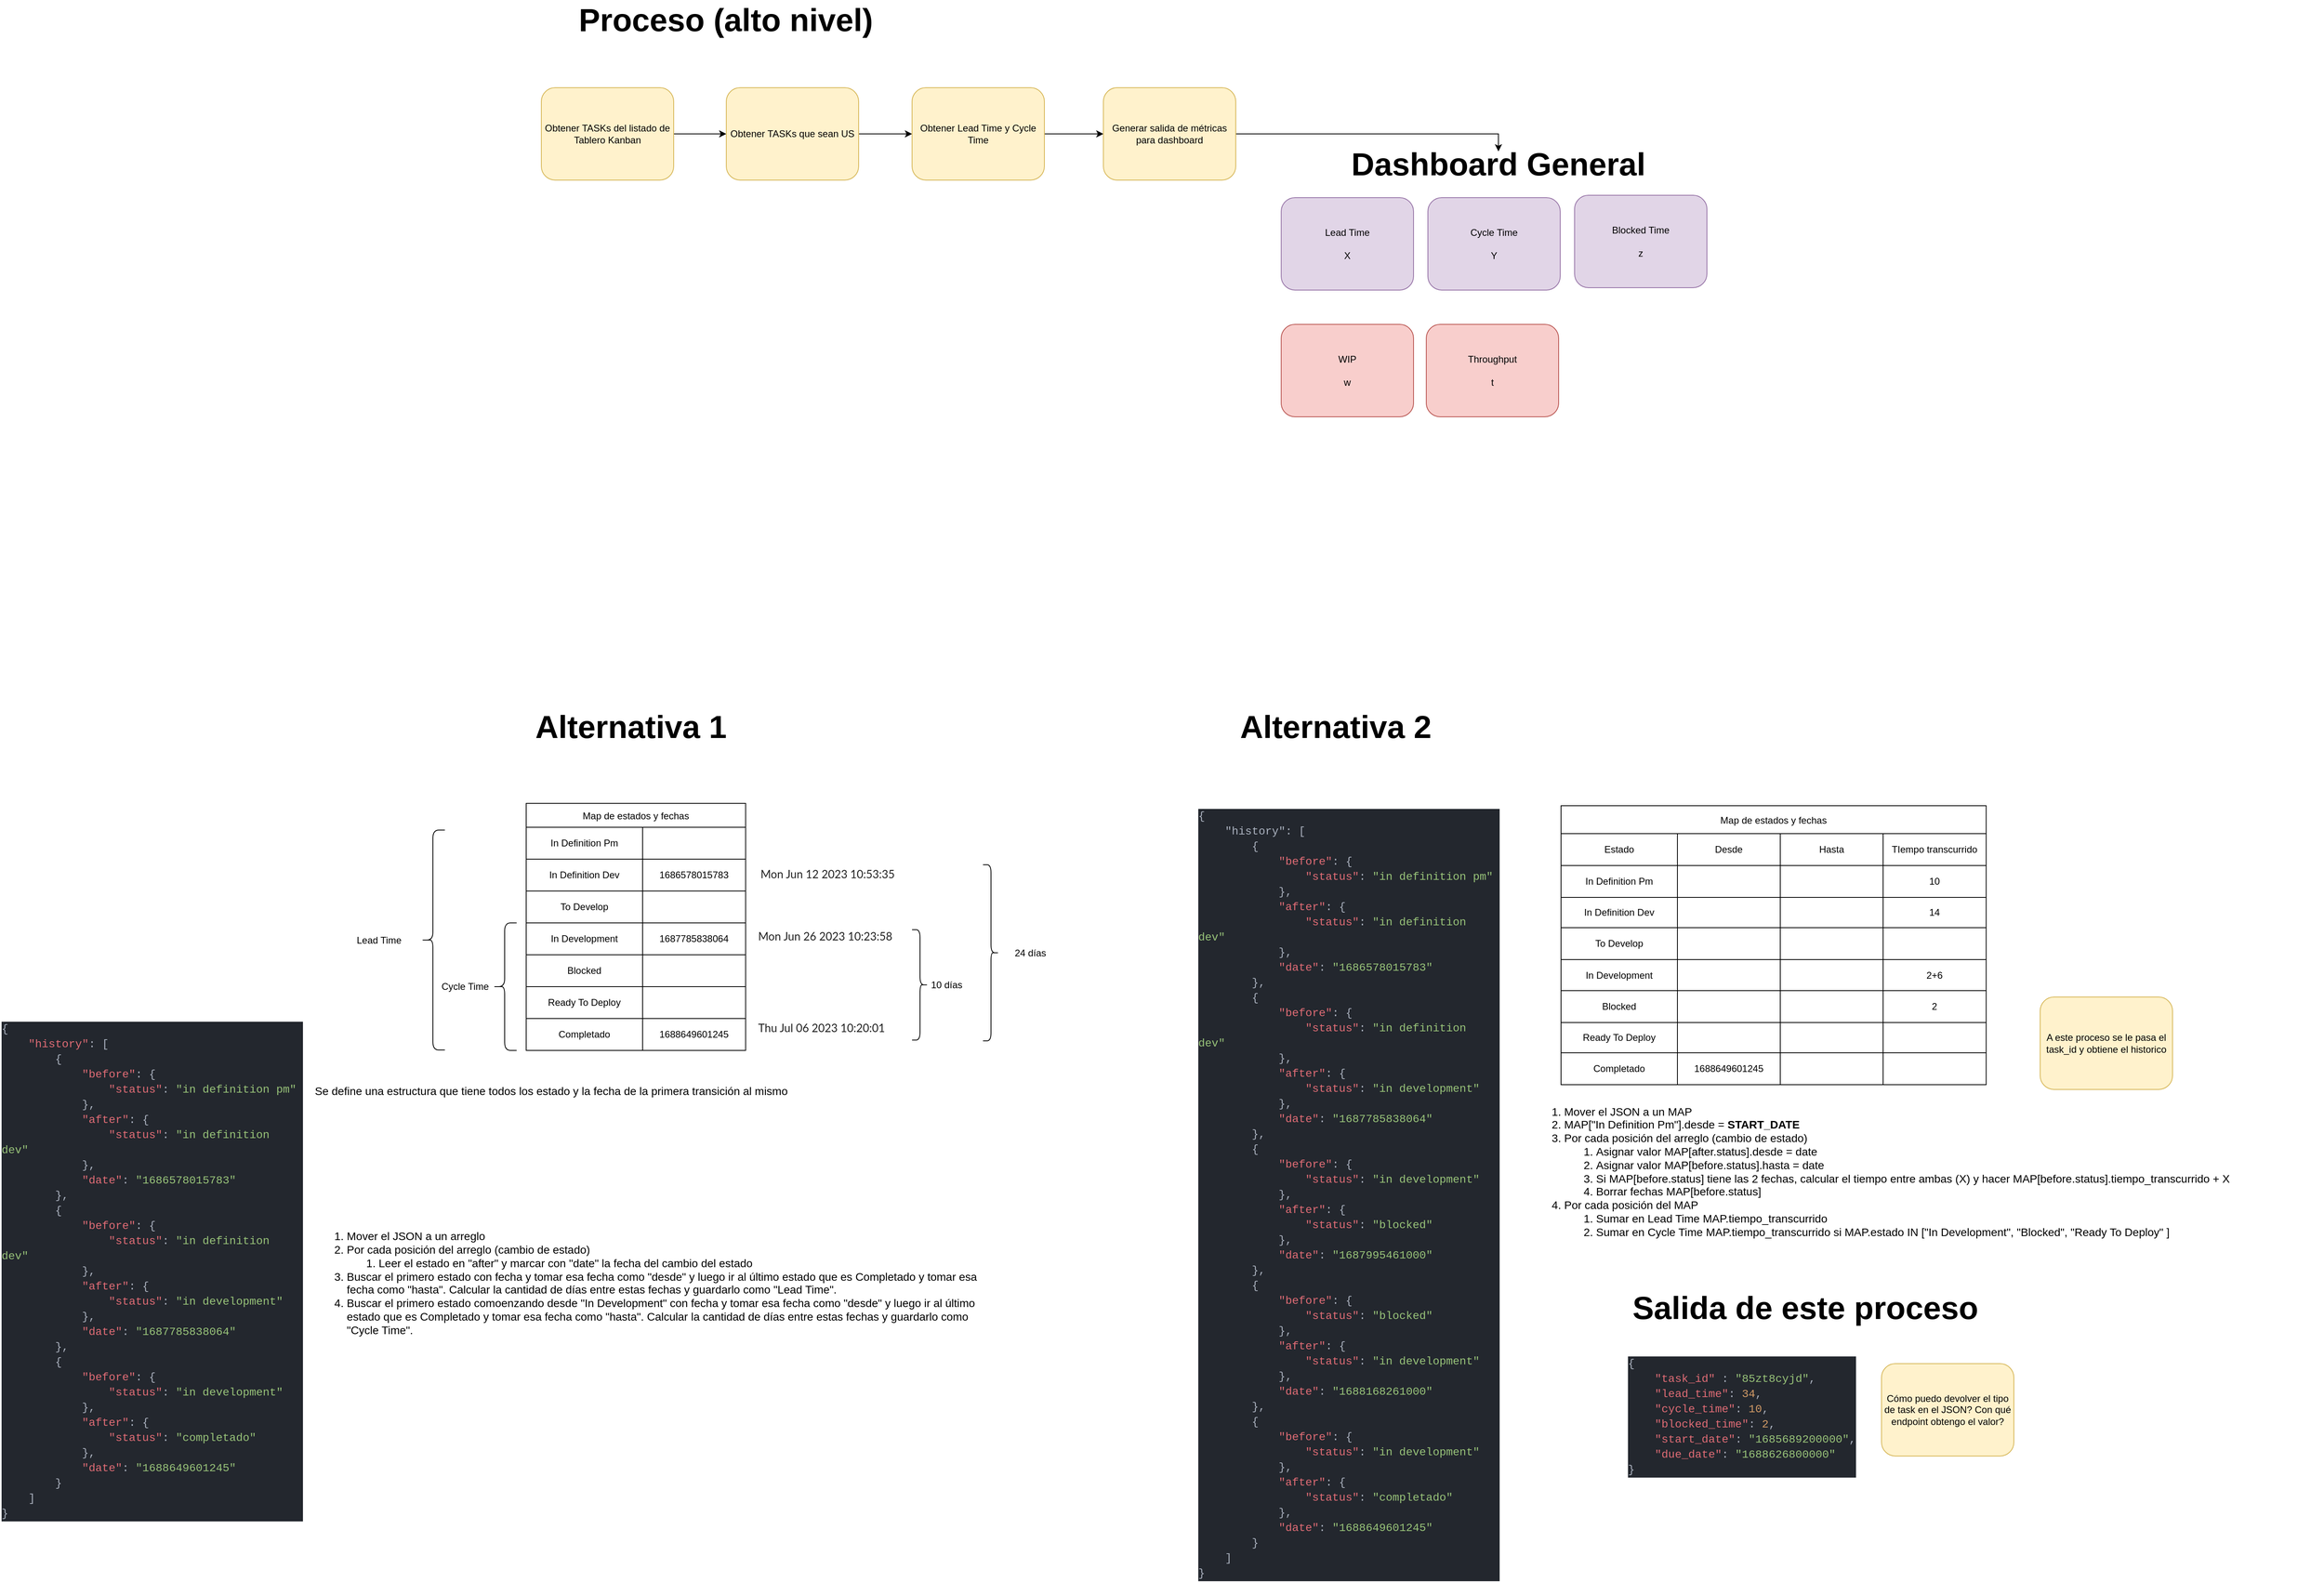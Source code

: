<mxfile version="21.6.1" type="device">
  <diagram name="Página-1" id="onNIY8X_Dask6I9gxg8m">
    <mxGraphModel dx="10296" dy="4944" grid="0" gridSize="10" guides="1" tooltips="1" connect="1" arrows="1" fold="1" page="0" pageScale="1" pageWidth="827" pageHeight="1169" math="0" shadow="0">
      <root>
        <mxCell id="0" />
        <mxCell id="1" parent="0" />
        <mxCell id="afQdykbukmqXySq5Ebmy-1" value="&lt;div style=&quot;color: rgb(171, 178, 191); background-color: rgb(35, 39, 46); font-family: Consolas, &amp;quot;Courier New&amp;quot;, monospace; font-weight: normal; font-size: 14px; line-height: 19px;&quot;&gt;&lt;div&gt;&lt;span style=&quot;color: #abb2bf;&quot;&gt;{&lt;/span&gt;&lt;/div&gt;&lt;div&gt;&lt;span style=&quot;color: #abb2bf;&quot;&gt;&amp;nbsp; &amp;nbsp; &lt;/span&gt;&lt;span style=&quot;color: #e06c75;&quot;&gt;&quot;history&quot;&lt;/span&gt;&lt;span style=&quot;color: #abb2bf;&quot;&gt;: [&lt;/span&gt;&lt;/div&gt;&lt;div&gt;&lt;span style=&quot;color: #abb2bf;&quot;&gt;&amp;nbsp; &amp;nbsp; &amp;nbsp; &amp;nbsp; {&lt;/span&gt;&lt;/div&gt;&lt;div&gt;&lt;span style=&quot;color: #abb2bf;&quot;&gt;&amp;nbsp; &amp;nbsp; &amp;nbsp; &amp;nbsp; &amp;nbsp; &amp;nbsp; &lt;/span&gt;&lt;span style=&quot;color: #e06c75;&quot;&gt;&quot;before&quot;&lt;/span&gt;&lt;span style=&quot;color: #abb2bf;&quot;&gt;: {&lt;/span&gt;&lt;/div&gt;&lt;div&gt;&lt;span style=&quot;color: #abb2bf;&quot;&gt;&amp;nbsp; &amp;nbsp; &amp;nbsp; &amp;nbsp; &amp;nbsp; &amp;nbsp; &amp;nbsp; &amp;nbsp; &lt;/span&gt;&lt;span style=&quot;color: #e06c75;&quot;&gt;&quot;status&quot;&lt;/span&gt;&lt;span style=&quot;color: #abb2bf;&quot;&gt;: &lt;/span&gt;&lt;span style=&quot;color: #98c379;&quot;&gt;&quot;in definition pm&quot;&lt;/span&gt;&lt;/div&gt;&lt;div&gt;&lt;span style=&quot;color: #abb2bf;&quot;&gt;&amp;nbsp; &amp;nbsp; &amp;nbsp; &amp;nbsp; &amp;nbsp; &amp;nbsp; },&lt;/span&gt;&lt;/div&gt;&lt;div&gt;&lt;span style=&quot;color: #abb2bf;&quot;&gt;&amp;nbsp; &amp;nbsp; &amp;nbsp; &amp;nbsp; &amp;nbsp; &amp;nbsp; &lt;/span&gt;&lt;span style=&quot;color: #e06c75;&quot;&gt;&quot;after&quot;&lt;/span&gt;&lt;span style=&quot;color: #abb2bf;&quot;&gt;: {&lt;/span&gt;&lt;/div&gt;&lt;div&gt;&lt;span style=&quot;color: #abb2bf;&quot;&gt;&amp;nbsp; &amp;nbsp; &amp;nbsp; &amp;nbsp; &amp;nbsp; &amp;nbsp; &amp;nbsp; &amp;nbsp; &lt;/span&gt;&lt;span style=&quot;color: #e06c75;&quot;&gt;&quot;status&quot;&lt;/span&gt;&lt;span style=&quot;color: #abb2bf;&quot;&gt;: &lt;/span&gt;&lt;span style=&quot;color: #98c379;&quot;&gt;&quot;in definition dev&quot;&lt;/span&gt;&lt;/div&gt;&lt;div&gt;&lt;span style=&quot;color: #abb2bf;&quot;&gt;&amp;nbsp; &amp;nbsp; &amp;nbsp; &amp;nbsp; &amp;nbsp; &amp;nbsp; },&lt;/span&gt;&lt;/div&gt;&lt;div&gt;&lt;span style=&quot;color: #abb2bf;&quot;&gt;&amp;nbsp; &amp;nbsp; &amp;nbsp; &amp;nbsp; &amp;nbsp; &amp;nbsp; &lt;/span&gt;&lt;span style=&quot;color: #e06c75;&quot;&gt;&quot;date&quot;&lt;/span&gt;&lt;span style=&quot;color: #abb2bf;&quot;&gt;: &lt;/span&gt;&lt;span style=&quot;color: #98c379;&quot;&gt;&quot;1686578015783&quot;&lt;/span&gt;&lt;/div&gt;&lt;div&gt;&lt;span style=&quot;color: #abb2bf;&quot;&gt;&amp;nbsp; &amp;nbsp; &amp;nbsp; &amp;nbsp; },&lt;/span&gt;&lt;/div&gt;&lt;div&gt;&lt;span style=&quot;color: #abb2bf;&quot;&gt;&amp;nbsp; &amp;nbsp; &amp;nbsp; &amp;nbsp; {&lt;/span&gt;&lt;/div&gt;&lt;div&gt;&lt;span style=&quot;color: #abb2bf;&quot;&gt;&amp;nbsp; &amp;nbsp; &amp;nbsp; &amp;nbsp; &amp;nbsp; &amp;nbsp; &lt;/span&gt;&lt;span style=&quot;color: #e06c75;&quot;&gt;&quot;before&quot;&lt;/span&gt;&lt;span style=&quot;color: #abb2bf;&quot;&gt;: {&lt;/span&gt;&lt;/div&gt;&lt;div&gt;&lt;span style=&quot;color: #abb2bf;&quot;&gt;&amp;nbsp; &amp;nbsp; &amp;nbsp; &amp;nbsp; &amp;nbsp; &amp;nbsp; &amp;nbsp; &amp;nbsp; &lt;/span&gt;&lt;span style=&quot;color: #e06c75;&quot;&gt;&quot;status&quot;&lt;/span&gt;&lt;span style=&quot;color: #abb2bf;&quot;&gt;: &lt;/span&gt;&lt;span style=&quot;color: #98c379;&quot;&gt;&quot;in definition dev&quot;&lt;/span&gt;&lt;/div&gt;&lt;div&gt;&lt;span style=&quot;color: #abb2bf;&quot;&gt;&amp;nbsp; &amp;nbsp; &amp;nbsp; &amp;nbsp; &amp;nbsp; &amp;nbsp; },&lt;/span&gt;&lt;/div&gt;&lt;div&gt;&lt;span style=&quot;color: #abb2bf;&quot;&gt;&amp;nbsp; &amp;nbsp; &amp;nbsp; &amp;nbsp; &amp;nbsp; &amp;nbsp; &lt;/span&gt;&lt;span style=&quot;color: #e06c75;&quot;&gt;&quot;after&quot;&lt;/span&gt;&lt;span style=&quot;color: #abb2bf;&quot;&gt;: {&lt;/span&gt;&lt;/div&gt;&lt;div&gt;&lt;span style=&quot;color: #abb2bf;&quot;&gt;&amp;nbsp; &amp;nbsp; &amp;nbsp; &amp;nbsp; &amp;nbsp; &amp;nbsp; &amp;nbsp; &amp;nbsp; &lt;/span&gt;&lt;span style=&quot;color: #e06c75;&quot;&gt;&quot;status&quot;&lt;/span&gt;&lt;span style=&quot;color: #abb2bf;&quot;&gt;: &lt;/span&gt;&lt;span style=&quot;color: #98c379;&quot;&gt;&quot;in development&quot;&lt;/span&gt;&lt;/div&gt;&lt;div&gt;&lt;span style=&quot;color: #abb2bf;&quot;&gt;&amp;nbsp; &amp;nbsp; &amp;nbsp; &amp;nbsp; &amp;nbsp; &amp;nbsp; },&lt;/span&gt;&lt;/div&gt;&lt;div&gt;&lt;span style=&quot;color: #abb2bf;&quot;&gt;&amp;nbsp; &amp;nbsp; &amp;nbsp; &amp;nbsp; &amp;nbsp; &amp;nbsp; &lt;/span&gt;&lt;span style=&quot;color: #e06c75;&quot;&gt;&quot;date&quot;&lt;/span&gt;&lt;span style=&quot;color: #abb2bf;&quot;&gt;: &lt;/span&gt;&lt;span style=&quot;color: #98c379;&quot;&gt;&quot;1687785838064&quot;&lt;/span&gt;&lt;/div&gt;&lt;div&gt;&lt;span style=&quot;color: #abb2bf;&quot;&gt;&amp;nbsp; &amp;nbsp; &amp;nbsp; &amp;nbsp; },&lt;/span&gt;&lt;/div&gt;&lt;div&gt;&lt;span style=&quot;color: #abb2bf;&quot;&gt;&amp;nbsp; &amp;nbsp; &amp;nbsp; &amp;nbsp; {&lt;/span&gt;&lt;/div&gt;&lt;div&gt;&lt;span style=&quot;color: #abb2bf;&quot;&gt;&amp;nbsp; &amp;nbsp; &amp;nbsp; &amp;nbsp; &amp;nbsp; &amp;nbsp; &lt;/span&gt;&lt;span style=&quot;color: #e06c75;&quot;&gt;&quot;before&quot;&lt;/span&gt;&lt;span style=&quot;color: #abb2bf;&quot;&gt;: {&lt;/span&gt;&lt;/div&gt;&lt;div&gt;&lt;span style=&quot;color: #abb2bf;&quot;&gt;&amp;nbsp; &amp;nbsp; &amp;nbsp; &amp;nbsp; &amp;nbsp; &amp;nbsp; &amp;nbsp; &amp;nbsp; &lt;/span&gt;&lt;span style=&quot;color: #e06c75;&quot;&gt;&quot;status&quot;&lt;/span&gt;&lt;span style=&quot;color: #abb2bf;&quot;&gt;: &lt;/span&gt;&lt;span style=&quot;color: #98c379;&quot;&gt;&quot;in development&quot;&lt;/span&gt;&lt;/div&gt;&lt;div&gt;&lt;span style=&quot;color: #abb2bf;&quot;&gt;&amp;nbsp; &amp;nbsp; &amp;nbsp; &amp;nbsp; &amp;nbsp; &amp;nbsp; },&lt;/span&gt;&lt;/div&gt;&lt;div&gt;&lt;span style=&quot;color: #abb2bf;&quot;&gt;&amp;nbsp; &amp;nbsp; &amp;nbsp; &amp;nbsp; &amp;nbsp; &amp;nbsp; &lt;/span&gt;&lt;span style=&quot;color: #e06c75;&quot;&gt;&quot;after&quot;&lt;/span&gt;&lt;span style=&quot;color: #abb2bf;&quot;&gt;: {&lt;/span&gt;&lt;/div&gt;&lt;div&gt;&lt;span style=&quot;color: #abb2bf;&quot;&gt;&amp;nbsp; &amp;nbsp; &amp;nbsp; &amp;nbsp; &amp;nbsp; &amp;nbsp; &amp;nbsp; &amp;nbsp; &lt;/span&gt;&lt;span style=&quot;color: #e06c75;&quot;&gt;&quot;status&quot;&lt;/span&gt;&lt;span style=&quot;color: #abb2bf;&quot;&gt;: &lt;/span&gt;&lt;span style=&quot;color: #98c379;&quot;&gt;&quot;completado&quot;&lt;/span&gt;&lt;/div&gt;&lt;div&gt;&lt;span style=&quot;color: #abb2bf;&quot;&gt;&amp;nbsp; &amp;nbsp; &amp;nbsp; &amp;nbsp; &amp;nbsp; &amp;nbsp; },&lt;/span&gt;&lt;/div&gt;&lt;div&gt;&lt;span style=&quot;color: #abb2bf;&quot;&gt;&amp;nbsp; &amp;nbsp; &amp;nbsp; &amp;nbsp; &amp;nbsp; &amp;nbsp; &lt;/span&gt;&lt;span style=&quot;color: #e06c75;&quot;&gt;&quot;date&quot;&lt;/span&gt;&lt;span style=&quot;color: #abb2bf;&quot;&gt;: &lt;/span&gt;&lt;span style=&quot;color: #98c379;&quot;&gt;&quot;1688649601245&quot;&lt;/span&gt;&lt;/div&gt;&lt;div&gt;&lt;span style=&quot;color: #abb2bf;&quot;&gt;&amp;nbsp; &amp;nbsp; &amp;nbsp; &amp;nbsp; }&lt;/span&gt;&lt;/div&gt;&lt;div&gt;&lt;span style=&quot;color: #abb2bf;&quot;&gt;&amp;nbsp; &amp;nbsp; ]&lt;/span&gt;&lt;/div&gt;&lt;div&gt;&lt;span style=&quot;color: #abb2bf;&quot;&gt;}&lt;/span&gt;&lt;/div&gt;&lt;/div&gt;" style="text;whiteSpace=wrap;html=1;" vertex="1" parent="1">
          <mxGeometry x="-1762" y="64" width="380" height="610" as="geometry" />
        </mxCell>
        <mxCell id="afQdykbukmqXySq5Ebmy-4" value="&lt;div&gt;Se define una estructura que tiene todos los estado y la fecha de la primera transición al mismo&lt;/div&gt;&lt;div&gt;&lt;br&gt;&lt;/div&gt;&lt;div&gt;&lt;br&gt;&lt;/div&gt;&lt;div&gt;&lt;br&gt;&lt;/div&gt;&lt;div&gt;&lt;br&gt;&lt;/div&gt;&lt;div&gt;&lt;br&gt;&lt;/div&gt;&lt;div&gt;&lt;br&gt;&lt;/div&gt;&lt;div&gt;&lt;br&gt;&lt;/div&gt;&lt;div&gt;&lt;br&gt;&lt;/div&gt;&lt;div&gt;&lt;br&gt;&lt;/div&gt;&lt;ol style=&quot;&quot;&gt;&lt;li style=&quot;font-size: 14px;&quot;&gt;Mover el JSON a un arreglo&lt;/li&gt;&lt;li style=&quot;font-size: 14px;&quot;&gt;Por cada posición del arreglo (cambio de estado)&lt;/li&gt;&lt;ol style=&quot;font-size: 14px;&quot;&gt;&lt;li style=&quot;font-size: 14px;&quot;&gt;Leer el estado en &quot;after&quot; y marcar con &quot;date&quot; la fecha del cambio del estado&lt;/li&gt;&lt;/ol&gt;&lt;li style=&quot;&quot;&gt;Buscar el primero estado con fecha y tomar esa fecha como &quot;desde&quot; y luego ir al último estado que es Completado y tomar esa fecha como &quot;hasta&quot;. Calcular la cantidad de días entre estas fechas y guardarlo como &quot;Lead Time&quot;.&lt;/li&gt;&lt;li style=&quot;border-color: var(--border-color);&quot;&gt;Buscar el primero estado comoenzando desde &quot;In Development&quot; con fecha y tomar esa fecha como &quot;desde&quot; y luego ir al último estado que es Completado y tomar esa fecha como &quot;hasta&quot;. Calcular la cantidad de días entre estas fechas y guardarlo como &quot;Cycle Time&quot;.&lt;/li&gt;&lt;/ol&gt;" style="text;html=1;strokeColor=none;fillColor=none;align=left;verticalAlign=middle;whiteSpace=wrap;rounded=0;fontSize=14;" vertex="1" parent="1">
          <mxGeometry x="-1369.5" y="145" width="841.5" height="339" as="geometry" />
        </mxCell>
        <mxCell id="afQdykbukmqXySq5Ebmy-5" value="Map de estados y fechas" style="shape=table;startSize=30;container=1;collapsible=0;childLayout=tableLayout;" vertex="1" parent="1">
          <mxGeometry x="-1102" y="-203" width="275.25" height="310" as="geometry" />
        </mxCell>
        <mxCell id="afQdykbukmqXySq5Ebmy-6" value="" style="shape=tableRow;horizontal=0;startSize=0;swimlaneHead=0;swimlaneBody=0;strokeColor=inherit;top=0;left=0;bottom=0;right=0;collapsible=0;dropTarget=0;fillColor=none;points=[[0,0.5],[1,0.5]];portConstraint=eastwest;" vertex="1" parent="afQdykbukmqXySq5Ebmy-5">
          <mxGeometry y="30" width="275.25" height="40" as="geometry" />
        </mxCell>
        <mxCell id="afQdykbukmqXySq5Ebmy-7" value="In Definition Pm" style="shape=partialRectangle;html=1;whiteSpace=wrap;connectable=0;strokeColor=inherit;overflow=hidden;fillColor=none;top=0;left=0;bottom=0;right=0;pointerEvents=1;" vertex="1" parent="afQdykbukmqXySq5Ebmy-6">
          <mxGeometry width="146" height="40" as="geometry">
            <mxRectangle width="146" height="40" as="alternateBounds" />
          </mxGeometry>
        </mxCell>
        <mxCell id="afQdykbukmqXySq5Ebmy-8" value="" style="shape=partialRectangle;html=1;whiteSpace=wrap;connectable=0;strokeColor=inherit;overflow=hidden;fillColor=none;top=0;left=0;bottom=0;right=0;pointerEvents=1;" vertex="1" parent="afQdykbukmqXySq5Ebmy-6">
          <mxGeometry x="146" width="129" height="40" as="geometry">
            <mxRectangle width="129" height="40" as="alternateBounds" />
          </mxGeometry>
        </mxCell>
        <mxCell id="afQdykbukmqXySq5Ebmy-9" value="" style="shape=tableRow;horizontal=0;startSize=0;swimlaneHead=0;swimlaneBody=0;strokeColor=inherit;top=0;left=0;bottom=0;right=0;collapsible=0;dropTarget=0;fillColor=none;points=[[0,0.5],[1,0.5]];portConstraint=eastwest;" vertex="1" parent="afQdykbukmqXySq5Ebmy-5">
          <mxGeometry y="70" width="275.25" height="40" as="geometry" />
        </mxCell>
        <mxCell id="afQdykbukmqXySq5Ebmy-10" value="In Definition Dev" style="shape=partialRectangle;html=1;whiteSpace=wrap;connectable=0;strokeColor=inherit;overflow=hidden;fillColor=none;top=0;left=0;bottom=0;right=0;pointerEvents=1;" vertex="1" parent="afQdykbukmqXySq5Ebmy-9">
          <mxGeometry width="146" height="40" as="geometry">
            <mxRectangle width="146" height="40" as="alternateBounds" />
          </mxGeometry>
        </mxCell>
        <mxCell id="afQdykbukmqXySq5Ebmy-11" value="1686578015783" style="shape=partialRectangle;html=1;whiteSpace=wrap;connectable=0;strokeColor=inherit;overflow=hidden;fillColor=none;top=0;left=0;bottom=0;right=0;pointerEvents=1;" vertex="1" parent="afQdykbukmqXySq5Ebmy-9">
          <mxGeometry x="146" width="129" height="40" as="geometry">
            <mxRectangle width="129" height="40" as="alternateBounds" />
          </mxGeometry>
        </mxCell>
        <mxCell id="afQdykbukmqXySq5Ebmy-12" value="" style="shape=tableRow;horizontal=0;startSize=0;swimlaneHead=0;swimlaneBody=0;strokeColor=inherit;top=0;left=0;bottom=0;right=0;collapsible=0;dropTarget=0;fillColor=none;points=[[0,0.5],[1,0.5]];portConstraint=eastwest;" vertex="1" parent="afQdykbukmqXySq5Ebmy-5">
          <mxGeometry y="110" width="275.25" height="40" as="geometry" />
        </mxCell>
        <mxCell id="afQdykbukmqXySq5Ebmy-13" value="To Develop" style="shape=partialRectangle;html=1;whiteSpace=wrap;connectable=0;strokeColor=inherit;overflow=hidden;fillColor=none;top=0;left=0;bottom=0;right=0;pointerEvents=1;" vertex="1" parent="afQdykbukmqXySq5Ebmy-12">
          <mxGeometry width="146" height="40" as="geometry">
            <mxRectangle width="146" height="40" as="alternateBounds" />
          </mxGeometry>
        </mxCell>
        <mxCell id="afQdykbukmqXySq5Ebmy-14" value="" style="shape=partialRectangle;html=1;whiteSpace=wrap;connectable=0;strokeColor=inherit;overflow=hidden;fillColor=none;top=0;left=0;bottom=0;right=0;pointerEvents=1;" vertex="1" parent="afQdykbukmqXySq5Ebmy-12">
          <mxGeometry x="146" width="129" height="40" as="geometry">
            <mxRectangle width="129" height="40" as="alternateBounds" />
          </mxGeometry>
        </mxCell>
        <mxCell id="afQdykbukmqXySq5Ebmy-15" value="" style="shape=tableRow;horizontal=0;startSize=0;swimlaneHead=0;swimlaneBody=0;strokeColor=inherit;top=0;left=0;bottom=0;right=0;collapsible=0;dropTarget=0;fillColor=none;points=[[0,0.5],[1,0.5]];portConstraint=eastwest;" vertex="1" parent="afQdykbukmqXySq5Ebmy-5">
          <mxGeometry y="150" width="275.25" height="40" as="geometry" />
        </mxCell>
        <mxCell id="afQdykbukmqXySq5Ebmy-16" value="In Development" style="shape=partialRectangle;html=1;whiteSpace=wrap;connectable=0;strokeColor=inherit;overflow=hidden;fillColor=none;top=0;left=0;bottom=0;right=0;pointerEvents=1;" vertex="1" parent="afQdykbukmqXySq5Ebmy-15">
          <mxGeometry width="146" height="40" as="geometry">
            <mxRectangle width="146" height="40" as="alternateBounds" />
          </mxGeometry>
        </mxCell>
        <mxCell id="afQdykbukmqXySq5Ebmy-17" value="1687785838064" style="shape=partialRectangle;html=1;whiteSpace=wrap;connectable=0;strokeColor=inherit;overflow=hidden;fillColor=none;top=0;left=0;bottom=0;right=0;pointerEvents=1;" vertex="1" parent="afQdykbukmqXySq5Ebmy-15">
          <mxGeometry x="146" width="129" height="40" as="geometry">
            <mxRectangle width="129" height="40" as="alternateBounds" />
          </mxGeometry>
        </mxCell>
        <mxCell id="afQdykbukmqXySq5Ebmy-18" value="" style="shape=tableRow;horizontal=0;startSize=0;swimlaneHead=0;swimlaneBody=0;strokeColor=inherit;top=0;left=0;bottom=0;right=0;collapsible=0;dropTarget=0;fillColor=none;points=[[0,0.5],[1,0.5]];portConstraint=eastwest;" vertex="1" parent="afQdykbukmqXySq5Ebmy-5">
          <mxGeometry y="190" width="275.25" height="40" as="geometry" />
        </mxCell>
        <mxCell id="afQdykbukmqXySq5Ebmy-19" value="Blocked" style="shape=partialRectangle;html=1;whiteSpace=wrap;connectable=0;strokeColor=inherit;overflow=hidden;fillColor=none;top=0;left=0;bottom=0;right=0;pointerEvents=1;" vertex="1" parent="afQdykbukmqXySq5Ebmy-18">
          <mxGeometry width="146" height="40" as="geometry">
            <mxRectangle width="146" height="40" as="alternateBounds" />
          </mxGeometry>
        </mxCell>
        <mxCell id="afQdykbukmqXySq5Ebmy-20" value="&lt;span style=&quot;white-space: pre;&quot;&gt;&#x9;&lt;/span&gt;&lt;br&gt;" style="shape=partialRectangle;html=1;whiteSpace=wrap;connectable=0;strokeColor=inherit;overflow=hidden;fillColor=none;top=0;left=0;bottom=0;right=0;pointerEvents=1;" vertex="1" parent="afQdykbukmqXySq5Ebmy-18">
          <mxGeometry x="146" width="129" height="40" as="geometry">
            <mxRectangle width="129" height="40" as="alternateBounds" />
          </mxGeometry>
        </mxCell>
        <mxCell id="afQdykbukmqXySq5Ebmy-21" style="shape=tableRow;horizontal=0;startSize=0;swimlaneHead=0;swimlaneBody=0;strokeColor=inherit;top=0;left=0;bottom=0;right=0;collapsible=0;dropTarget=0;fillColor=none;points=[[0,0.5],[1,0.5]];portConstraint=eastwest;" vertex="1" parent="afQdykbukmqXySq5Ebmy-5">
          <mxGeometry y="230" width="275.25" height="40" as="geometry" />
        </mxCell>
        <mxCell id="afQdykbukmqXySq5Ebmy-22" value="Ready To Deploy" style="shape=partialRectangle;html=1;whiteSpace=wrap;connectable=0;strokeColor=inherit;overflow=hidden;fillColor=none;top=0;left=0;bottom=0;right=0;pointerEvents=1;" vertex="1" parent="afQdykbukmqXySq5Ebmy-21">
          <mxGeometry width="146" height="40" as="geometry">
            <mxRectangle width="146" height="40" as="alternateBounds" />
          </mxGeometry>
        </mxCell>
        <mxCell id="afQdykbukmqXySq5Ebmy-23" style="shape=partialRectangle;html=1;whiteSpace=wrap;connectable=0;strokeColor=inherit;overflow=hidden;fillColor=none;top=0;left=0;bottom=0;right=0;pointerEvents=1;" vertex="1" parent="afQdykbukmqXySq5Ebmy-21">
          <mxGeometry x="146" width="129" height="40" as="geometry">
            <mxRectangle width="129" height="40" as="alternateBounds" />
          </mxGeometry>
        </mxCell>
        <mxCell id="afQdykbukmqXySq5Ebmy-24" style="shape=tableRow;horizontal=0;startSize=0;swimlaneHead=0;swimlaneBody=0;strokeColor=inherit;top=0;left=0;bottom=0;right=0;collapsible=0;dropTarget=0;fillColor=none;points=[[0,0.5],[1,0.5]];portConstraint=eastwest;" vertex="1" parent="afQdykbukmqXySq5Ebmy-5">
          <mxGeometry y="270" width="275.25" height="40" as="geometry" />
        </mxCell>
        <mxCell id="afQdykbukmqXySq5Ebmy-25" value="Completado" style="shape=partialRectangle;html=1;whiteSpace=wrap;connectable=0;strokeColor=inherit;overflow=hidden;fillColor=none;top=0;left=0;bottom=0;right=0;pointerEvents=1;" vertex="1" parent="afQdykbukmqXySq5Ebmy-24">
          <mxGeometry width="146" height="40" as="geometry">
            <mxRectangle width="146" height="40" as="alternateBounds" />
          </mxGeometry>
        </mxCell>
        <mxCell id="afQdykbukmqXySq5Ebmy-26" value="1688649601245" style="shape=partialRectangle;html=1;whiteSpace=wrap;connectable=0;strokeColor=inherit;overflow=hidden;fillColor=none;top=0;left=0;bottom=0;right=0;pointerEvents=1;" vertex="1" parent="afQdykbukmqXySq5Ebmy-24">
          <mxGeometry x="146" width="129" height="40" as="geometry">
            <mxRectangle width="129" height="40" as="alternateBounds" />
          </mxGeometry>
        </mxCell>
        <mxCell id="afQdykbukmqXySq5Ebmy-27" value="&lt;span style=&quot;color: rgba(0, 0, 0, 0.87); font-family: Lato, &amp;quot;Helvetica Neue&amp;quot;, Arial, Helvetica, sans-serif; font-size: 14px; font-style: normal; font-variant-ligatures: normal; font-variant-caps: normal; font-weight: 400; letter-spacing: normal; orphans: 2; text-align: left; text-indent: 0px; text-transform: none; widows: 2; word-spacing: 0px; -webkit-text-stroke-width: 0px; background-color: rgb(255, 255, 255); text-decoration-thickness: initial; text-decoration-style: initial; text-decoration-color: initial; float: none; display: inline !important;&quot;&gt;Mon Jun 12 2023 10:53:35&lt;/span&gt;" style="text;whiteSpace=wrap;html=1;" vertex="1" parent="1">
          <mxGeometry x="-810" y="-129" width="195" height="39" as="geometry" />
        </mxCell>
        <mxCell id="afQdykbukmqXySq5Ebmy-28" value="&lt;span style=&quot;color: rgba(0, 0, 0, 0.87); font-family: Lato, &amp;quot;Helvetica Neue&amp;quot;, Arial, Helvetica, sans-serif; font-size: 14px; font-style: normal; font-variant-ligatures: normal; font-variant-caps: normal; font-weight: 400; letter-spacing: normal; orphans: 2; text-align: left; text-indent: 0px; text-transform: none; widows: 2; word-spacing: 0px; -webkit-text-stroke-width: 0px; background-color: rgb(255, 255, 255); text-decoration-thickness: initial; text-decoration-style: initial; text-decoration-color: initial; float: none; display: inline !important;&quot;&gt;Mon Jun 26 2023 10:23:58&lt;/span&gt;" style="text;whiteSpace=wrap;html=1;" vertex="1" parent="1">
          <mxGeometry x="-813" y="-51" width="195" height="39" as="geometry" />
        </mxCell>
        <mxCell id="afQdykbukmqXySq5Ebmy-29" value="&lt;span style=&quot;color: rgba(0, 0, 0, 0.87); font-family: Lato, &amp;quot;Helvetica Neue&amp;quot;, Arial, Helvetica, sans-serif; font-size: 14px; font-style: normal; font-variant-ligatures: normal; font-variant-caps: normal; font-weight: 400; letter-spacing: normal; orphans: 2; text-align: left; text-indent: 0px; text-transform: none; widows: 2; word-spacing: 0px; -webkit-text-stroke-width: 0px; background-color: rgb(255, 255, 255); text-decoration-thickness: initial; text-decoration-style: initial; text-decoration-color: initial; float: none; display: inline !important;&quot;&gt;Thu Jul 06 2023 10:20:01&lt;/span&gt;" style="text;whiteSpace=wrap;html=1;" vertex="1" parent="1">
          <mxGeometry x="-813" y="64" width="187" height="39" as="geometry" />
        </mxCell>
        <mxCell id="afQdykbukmqXySq5Ebmy-31" value="" style="shape=curlyBracket;whiteSpace=wrap;html=1;rounded=1;labelPosition=left;verticalLabelPosition=middle;align=right;verticalAlign=middle;" vertex="1" parent="1">
          <mxGeometry x="-1144" y="-53" width="30" height="160" as="geometry" />
        </mxCell>
        <mxCell id="afQdykbukmqXySq5Ebmy-32" value="Cycle Time" style="text;html=1;align=center;verticalAlign=middle;resizable=0;points=[];autosize=1;strokeColor=none;fillColor=none;" vertex="1" parent="1">
          <mxGeometry x="-1218" y="14" width="77" height="26" as="geometry" />
        </mxCell>
        <mxCell id="afQdykbukmqXySq5Ebmy-33" value="" style="shape=curlyBracket;whiteSpace=wrap;html=1;rounded=1;labelPosition=left;verticalLabelPosition=middle;align=right;verticalAlign=middle;" vertex="1" parent="1">
          <mxGeometry x="-1234" y="-169.5" width="30" height="276" as="geometry" />
        </mxCell>
        <mxCell id="afQdykbukmqXySq5Ebmy-34" value="Lead Time" style="text;html=1;align=center;verticalAlign=middle;resizable=0;points=[];autosize=1;strokeColor=none;fillColor=none;" vertex="1" parent="1">
          <mxGeometry x="-1324" y="-44.5" width="74" height="26" as="geometry" />
        </mxCell>
        <mxCell id="afQdykbukmqXySq5Ebmy-35" value="" style="shape=curlyBracket;whiteSpace=wrap;html=1;rounded=1;flipH=1;labelPosition=right;verticalLabelPosition=middle;align=left;verticalAlign=middle;" vertex="1" parent="1">
          <mxGeometry x="-618" y="-44.5" width="20" height="138.5" as="geometry" />
        </mxCell>
        <mxCell id="afQdykbukmqXySq5Ebmy-36" value="10 días" style="text;html=1;align=center;verticalAlign=middle;resizable=0;points=[];autosize=1;strokeColor=none;fillColor=none;" vertex="1" parent="1">
          <mxGeometry x="-604" y="11.75" width="57" height="26" as="geometry" />
        </mxCell>
        <mxCell id="afQdykbukmqXySq5Ebmy-37" value="" style="shape=curlyBracket;whiteSpace=wrap;html=1;rounded=1;flipH=1;labelPosition=right;verticalLabelPosition=middle;align=left;verticalAlign=middle;" vertex="1" parent="1">
          <mxGeometry x="-529" y="-126" width="20" height="221" as="geometry" />
        </mxCell>
        <mxCell id="afQdykbukmqXySq5Ebmy-38" value="24 días" style="text;html=1;align=center;verticalAlign=middle;resizable=0;points=[];autosize=1;strokeColor=none;fillColor=none;" vertex="1" parent="1">
          <mxGeometry x="-499" y="-28.5" width="57" height="26" as="geometry" />
        </mxCell>
        <mxCell id="afQdykbukmqXySq5Ebmy-39" value="Alternativa 1" style="text;html=1;strokeColor=none;fillColor=none;align=center;verticalAlign=middle;whiteSpace=wrap;rounded=0;fontStyle=1;fontSize=40;" vertex="1" parent="1">
          <mxGeometry x="-1148" y="-315" width="355" height="30" as="geometry" />
        </mxCell>
        <mxCell id="afQdykbukmqXySq5Ebmy-40" value="Map de estados y fechas" style="shape=table;startSize=35;container=1;collapsible=0;childLayout=tableLayout;" vertex="1" parent="1">
          <mxGeometry x="196" y="-200" width="533.25" height="350" as="geometry" />
        </mxCell>
        <mxCell id="afQdykbukmqXySq5Ebmy-63" style="shape=tableRow;horizontal=0;startSize=0;swimlaneHead=0;swimlaneBody=0;strokeColor=inherit;top=0;left=0;bottom=0;right=0;collapsible=0;dropTarget=0;fillColor=none;points=[[0,0.5],[1,0.5]];portConstraint=eastwest;" vertex="1" parent="afQdykbukmqXySq5Ebmy-40">
          <mxGeometry y="35" width="533.25" height="40" as="geometry" />
        </mxCell>
        <mxCell id="afQdykbukmqXySq5Ebmy-64" value="Estado" style="shape=partialRectangle;html=1;whiteSpace=wrap;connectable=0;strokeColor=inherit;overflow=hidden;fillColor=none;top=0;left=0;bottom=0;right=0;pointerEvents=1;" vertex="1" parent="afQdykbukmqXySq5Ebmy-63">
          <mxGeometry width="146" height="40" as="geometry">
            <mxRectangle width="146" height="40" as="alternateBounds" />
          </mxGeometry>
        </mxCell>
        <mxCell id="afQdykbukmqXySq5Ebmy-65" value="Desde" style="shape=partialRectangle;html=1;whiteSpace=wrap;connectable=0;strokeColor=inherit;overflow=hidden;fillColor=none;top=0;left=0;bottom=0;right=0;pointerEvents=1;" vertex="1" parent="afQdykbukmqXySq5Ebmy-63">
          <mxGeometry x="146" width="129" height="40" as="geometry">
            <mxRectangle width="129" height="40" as="alternateBounds" />
          </mxGeometry>
        </mxCell>
        <mxCell id="afQdykbukmqXySq5Ebmy-66" value="Hasta" style="shape=partialRectangle;html=1;whiteSpace=wrap;connectable=0;strokeColor=inherit;overflow=hidden;fillColor=none;top=0;left=0;bottom=0;right=0;pointerEvents=1;" vertex="1" parent="afQdykbukmqXySq5Ebmy-63">
          <mxGeometry x="275" width="129" height="40" as="geometry">
            <mxRectangle width="129" height="40" as="alternateBounds" />
          </mxGeometry>
        </mxCell>
        <mxCell id="afQdykbukmqXySq5Ebmy-74" value="TIempo transcurrido" style="shape=partialRectangle;html=1;whiteSpace=wrap;connectable=0;strokeColor=inherit;overflow=hidden;fillColor=none;top=0;left=0;bottom=0;right=0;pointerEvents=1;" vertex="1" parent="afQdykbukmqXySq5Ebmy-63">
          <mxGeometry x="404" width="129" height="40" as="geometry">
            <mxRectangle width="129" height="40" as="alternateBounds" />
          </mxGeometry>
        </mxCell>
        <mxCell id="afQdykbukmqXySq5Ebmy-41" value="" style="shape=tableRow;horizontal=0;startSize=0;swimlaneHead=0;swimlaneBody=0;strokeColor=inherit;top=0;left=0;bottom=0;right=0;collapsible=0;dropTarget=0;fillColor=none;points=[[0,0.5],[1,0.5]];portConstraint=eastwest;" vertex="1" parent="afQdykbukmqXySq5Ebmy-40">
          <mxGeometry y="75" width="533.25" height="40" as="geometry" />
        </mxCell>
        <mxCell id="afQdykbukmqXySq5Ebmy-42" value="In Definition Pm" style="shape=partialRectangle;html=1;whiteSpace=wrap;connectable=0;strokeColor=inherit;overflow=hidden;fillColor=none;top=0;left=0;bottom=0;right=0;pointerEvents=1;" vertex="1" parent="afQdykbukmqXySq5Ebmy-41">
          <mxGeometry width="146" height="40" as="geometry">
            <mxRectangle width="146" height="40" as="alternateBounds" />
          </mxGeometry>
        </mxCell>
        <mxCell id="afQdykbukmqXySq5Ebmy-43" value="" style="shape=partialRectangle;html=1;whiteSpace=wrap;connectable=0;strokeColor=inherit;overflow=hidden;fillColor=none;top=0;left=0;bottom=0;right=0;pointerEvents=1;" vertex="1" parent="afQdykbukmqXySq5Ebmy-41">
          <mxGeometry x="146" width="129" height="40" as="geometry">
            <mxRectangle width="129" height="40" as="alternateBounds" />
          </mxGeometry>
        </mxCell>
        <mxCell id="afQdykbukmqXySq5Ebmy-67" value="" style="shape=partialRectangle;html=1;whiteSpace=wrap;connectable=0;strokeColor=inherit;overflow=hidden;fillColor=none;top=0;left=0;bottom=0;right=0;pointerEvents=1;" vertex="1" parent="afQdykbukmqXySq5Ebmy-41">
          <mxGeometry x="275" width="129" height="40" as="geometry">
            <mxRectangle width="129" height="40" as="alternateBounds" />
          </mxGeometry>
        </mxCell>
        <mxCell id="afQdykbukmqXySq5Ebmy-75" value="10" style="shape=partialRectangle;html=1;whiteSpace=wrap;connectable=0;strokeColor=inherit;overflow=hidden;fillColor=none;top=0;left=0;bottom=0;right=0;pointerEvents=1;" vertex="1" parent="afQdykbukmqXySq5Ebmy-41">
          <mxGeometry x="404" width="129" height="40" as="geometry">
            <mxRectangle width="129" height="40" as="alternateBounds" />
          </mxGeometry>
        </mxCell>
        <mxCell id="afQdykbukmqXySq5Ebmy-44" value="" style="shape=tableRow;horizontal=0;startSize=0;swimlaneHead=0;swimlaneBody=0;strokeColor=inherit;top=0;left=0;bottom=0;right=0;collapsible=0;dropTarget=0;fillColor=none;points=[[0,0.5],[1,0.5]];portConstraint=eastwest;" vertex="1" parent="afQdykbukmqXySq5Ebmy-40">
          <mxGeometry y="115" width="533.25" height="38" as="geometry" />
        </mxCell>
        <mxCell id="afQdykbukmqXySq5Ebmy-45" value="In Definition Dev" style="shape=partialRectangle;html=1;whiteSpace=wrap;connectable=0;strokeColor=inherit;overflow=hidden;fillColor=none;top=0;left=0;bottom=0;right=0;pointerEvents=1;" vertex="1" parent="afQdykbukmqXySq5Ebmy-44">
          <mxGeometry width="146" height="38" as="geometry">
            <mxRectangle width="146" height="38" as="alternateBounds" />
          </mxGeometry>
        </mxCell>
        <mxCell id="afQdykbukmqXySq5Ebmy-46" value="" style="shape=partialRectangle;html=1;whiteSpace=wrap;connectable=0;strokeColor=inherit;overflow=hidden;fillColor=none;top=0;left=0;bottom=0;right=0;pointerEvents=1;" vertex="1" parent="afQdykbukmqXySq5Ebmy-44">
          <mxGeometry x="146" width="129" height="38" as="geometry">
            <mxRectangle width="129" height="38" as="alternateBounds" />
          </mxGeometry>
        </mxCell>
        <mxCell id="afQdykbukmqXySq5Ebmy-68" value="" style="shape=partialRectangle;html=1;whiteSpace=wrap;connectable=0;strokeColor=inherit;overflow=hidden;fillColor=none;top=0;left=0;bottom=0;right=0;pointerEvents=1;" vertex="1" parent="afQdykbukmqXySq5Ebmy-44">
          <mxGeometry x="275" width="129" height="38" as="geometry">
            <mxRectangle width="129" height="38" as="alternateBounds" />
          </mxGeometry>
        </mxCell>
        <mxCell id="afQdykbukmqXySq5Ebmy-76" value="14" style="shape=partialRectangle;html=1;whiteSpace=wrap;connectable=0;strokeColor=inherit;overflow=hidden;fillColor=none;top=0;left=0;bottom=0;right=0;pointerEvents=1;" vertex="1" parent="afQdykbukmqXySq5Ebmy-44">
          <mxGeometry x="404" width="129" height="38" as="geometry">
            <mxRectangle width="129" height="38" as="alternateBounds" />
          </mxGeometry>
        </mxCell>
        <mxCell id="afQdykbukmqXySq5Ebmy-47" value="" style="shape=tableRow;horizontal=0;startSize=0;swimlaneHead=0;swimlaneBody=0;strokeColor=inherit;top=0;left=0;bottom=0;right=0;collapsible=0;dropTarget=0;fillColor=none;points=[[0,0.5],[1,0.5]];portConstraint=eastwest;" vertex="1" parent="afQdykbukmqXySq5Ebmy-40">
          <mxGeometry y="153" width="533.25" height="40" as="geometry" />
        </mxCell>
        <mxCell id="afQdykbukmqXySq5Ebmy-48" value="To Develop" style="shape=partialRectangle;html=1;whiteSpace=wrap;connectable=0;strokeColor=inherit;overflow=hidden;fillColor=none;top=0;left=0;bottom=0;right=0;pointerEvents=1;" vertex="1" parent="afQdykbukmqXySq5Ebmy-47">
          <mxGeometry width="146" height="40" as="geometry">
            <mxRectangle width="146" height="40" as="alternateBounds" />
          </mxGeometry>
        </mxCell>
        <mxCell id="afQdykbukmqXySq5Ebmy-49" value="" style="shape=partialRectangle;html=1;whiteSpace=wrap;connectable=0;strokeColor=inherit;overflow=hidden;fillColor=none;top=0;left=0;bottom=0;right=0;pointerEvents=1;" vertex="1" parent="afQdykbukmqXySq5Ebmy-47">
          <mxGeometry x="146" width="129" height="40" as="geometry">
            <mxRectangle width="129" height="40" as="alternateBounds" />
          </mxGeometry>
        </mxCell>
        <mxCell id="afQdykbukmqXySq5Ebmy-69" style="shape=partialRectangle;html=1;whiteSpace=wrap;connectable=0;strokeColor=inherit;overflow=hidden;fillColor=none;top=0;left=0;bottom=0;right=0;pointerEvents=1;" vertex="1" parent="afQdykbukmqXySq5Ebmy-47">
          <mxGeometry x="275" width="129" height="40" as="geometry">
            <mxRectangle width="129" height="40" as="alternateBounds" />
          </mxGeometry>
        </mxCell>
        <mxCell id="afQdykbukmqXySq5Ebmy-77" style="shape=partialRectangle;html=1;whiteSpace=wrap;connectable=0;strokeColor=inherit;overflow=hidden;fillColor=none;top=0;left=0;bottom=0;right=0;pointerEvents=1;" vertex="1" parent="afQdykbukmqXySq5Ebmy-47">
          <mxGeometry x="404" width="129" height="40" as="geometry">
            <mxRectangle width="129" height="40" as="alternateBounds" />
          </mxGeometry>
        </mxCell>
        <mxCell id="afQdykbukmqXySq5Ebmy-50" value="" style="shape=tableRow;horizontal=0;startSize=0;swimlaneHead=0;swimlaneBody=0;strokeColor=inherit;top=0;left=0;bottom=0;right=0;collapsible=0;dropTarget=0;fillColor=none;points=[[0,0.5],[1,0.5]];portConstraint=eastwest;" vertex="1" parent="afQdykbukmqXySq5Ebmy-40">
          <mxGeometry y="193" width="533.25" height="39" as="geometry" />
        </mxCell>
        <mxCell id="afQdykbukmqXySq5Ebmy-51" value="In Development" style="shape=partialRectangle;html=1;whiteSpace=wrap;connectable=0;strokeColor=inherit;overflow=hidden;fillColor=none;top=0;left=0;bottom=0;right=0;pointerEvents=1;" vertex="1" parent="afQdykbukmqXySq5Ebmy-50">
          <mxGeometry width="146" height="39" as="geometry">
            <mxRectangle width="146" height="39" as="alternateBounds" />
          </mxGeometry>
        </mxCell>
        <mxCell id="afQdykbukmqXySq5Ebmy-52" value="" style="shape=partialRectangle;html=1;whiteSpace=wrap;connectable=0;strokeColor=inherit;overflow=hidden;fillColor=none;top=0;left=0;bottom=0;right=0;pointerEvents=1;" vertex="1" parent="afQdykbukmqXySq5Ebmy-50">
          <mxGeometry x="146" width="129" height="39" as="geometry">
            <mxRectangle width="129" height="39" as="alternateBounds" />
          </mxGeometry>
        </mxCell>
        <mxCell id="afQdykbukmqXySq5Ebmy-70" value="" style="shape=partialRectangle;html=1;whiteSpace=wrap;connectable=0;strokeColor=inherit;overflow=hidden;fillColor=none;top=0;left=0;bottom=0;right=0;pointerEvents=1;" vertex="1" parent="afQdykbukmqXySq5Ebmy-50">
          <mxGeometry x="275" width="129" height="39" as="geometry">
            <mxRectangle width="129" height="39" as="alternateBounds" />
          </mxGeometry>
        </mxCell>
        <mxCell id="afQdykbukmqXySq5Ebmy-78" value="2+6" style="shape=partialRectangle;html=1;whiteSpace=wrap;connectable=0;strokeColor=inherit;overflow=hidden;fillColor=none;top=0;left=0;bottom=0;right=0;pointerEvents=1;" vertex="1" parent="afQdykbukmqXySq5Ebmy-50">
          <mxGeometry x="404" width="129" height="39" as="geometry">
            <mxRectangle width="129" height="39" as="alternateBounds" />
          </mxGeometry>
        </mxCell>
        <mxCell id="afQdykbukmqXySq5Ebmy-53" value="" style="shape=tableRow;horizontal=0;startSize=0;swimlaneHead=0;swimlaneBody=0;strokeColor=inherit;top=0;left=0;bottom=0;right=0;collapsible=0;dropTarget=0;fillColor=none;points=[[0,0.5],[1,0.5]];portConstraint=eastwest;" vertex="1" parent="afQdykbukmqXySq5Ebmy-40">
          <mxGeometry y="232" width="533.25" height="40" as="geometry" />
        </mxCell>
        <mxCell id="afQdykbukmqXySq5Ebmy-54" value="Blocked" style="shape=partialRectangle;html=1;whiteSpace=wrap;connectable=0;strokeColor=inherit;overflow=hidden;fillColor=none;top=0;left=0;bottom=0;right=0;pointerEvents=1;" vertex="1" parent="afQdykbukmqXySq5Ebmy-53">
          <mxGeometry width="146" height="40" as="geometry">
            <mxRectangle width="146" height="40" as="alternateBounds" />
          </mxGeometry>
        </mxCell>
        <mxCell id="afQdykbukmqXySq5Ebmy-55" value="" style="shape=partialRectangle;html=1;whiteSpace=wrap;connectable=0;strokeColor=inherit;overflow=hidden;fillColor=none;top=0;left=0;bottom=0;right=0;pointerEvents=1;" vertex="1" parent="afQdykbukmqXySq5Ebmy-53">
          <mxGeometry x="146" width="129" height="40" as="geometry">
            <mxRectangle width="129" height="40" as="alternateBounds" />
          </mxGeometry>
        </mxCell>
        <mxCell id="afQdykbukmqXySq5Ebmy-71" value="" style="shape=partialRectangle;html=1;whiteSpace=wrap;connectable=0;strokeColor=inherit;overflow=hidden;fillColor=none;top=0;left=0;bottom=0;right=0;pointerEvents=1;" vertex="1" parent="afQdykbukmqXySq5Ebmy-53">
          <mxGeometry x="275" width="129" height="40" as="geometry">
            <mxRectangle width="129" height="40" as="alternateBounds" />
          </mxGeometry>
        </mxCell>
        <mxCell id="afQdykbukmqXySq5Ebmy-79" value="2" style="shape=partialRectangle;html=1;whiteSpace=wrap;connectable=0;strokeColor=inherit;overflow=hidden;fillColor=none;top=0;left=0;bottom=0;right=0;pointerEvents=1;" vertex="1" parent="afQdykbukmqXySq5Ebmy-53">
          <mxGeometry x="404" width="129" height="40" as="geometry">
            <mxRectangle width="129" height="40" as="alternateBounds" />
          </mxGeometry>
        </mxCell>
        <mxCell id="afQdykbukmqXySq5Ebmy-56" style="shape=tableRow;horizontal=0;startSize=0;swimlaneHead=0;swimlaneBody=0;strokeColor=inherit;top=0;left=0;bottom=0;right=0;collapsible=0;dropTarget=0;fillColor=none;points=[[0,0.5],[1,0.5]];portConstraint=eastwest;" vertex="1" parent="afQdykbukmqXySq5Ebmy-40">
          <mxGeometry y="272" width="533.25" height="38" as="geometry" />
        </mxCell>
        <mxCell id="afQdykbukmqXySq5Ebmy-57" value="Ready To Deploy" style="shape=partialRectangle;html=1;whiteSpace=wrap;connectable=0;strokeColor=inherit;overflow=hidden;fillColor=none;top=0;left=0;bottom=0;right=0;pointerEvents=1;" vertex="1" parent="afQdykbukmqXySq5Ebmy-56">
          <mxGeometry width="146" height="38" as="geometry">
            <mxRectangle width="146" height="38" as="alternateBounds" />
          </mxGeometry>
        </mxCell>
        <mxCell id="afQdykbukmqXySq5Ebmy-58" style="shape=partialRectangle;html=1;whiteSpace=wrap;connectable=0;strokeColor=inherit;overflow=hidden;fillColor=none;top=0;left=0;bottom=0;right=0;pointerEvents=1;" vertex="1" parent="afQdykbukmqXySq5Ebmy-56">
          <mxGeometry x="146" width="129" height="38" as="geometry">
            <mxRectangle width="129" height="38" as="alternateBounds" />
          </mxGeometry>
        </mxCell>
        <mxCell id="afQdykbukmqXySq5Ebmy-72" style="shape=partialRectangle;html=1;whiteSpace=wrap;connectable=0;strokeColor=inherit;overflow=hidden;fillColor=none;top=0;left=0;bottom=0;right=0;pointerEvents=1;" vertex="1" parent="afQdykbukmqXySq5Ebmy-56">
          <mxGeometry x="275" width="129" height="38" as="geometry">
            <mxRectangle width="129" height="38" as="alternateBounds" />
          </mxGeometry>
        </mxCell>
        <mxCell id="afQdykbukmqXySq5Ebmy-80" style="shape=partialRectangle;html=1;whiteSpace=wrap;connectable=0;strokeColor=inherit;overflow=hidden;fillColor=none;top=0;left=0;bottom=0;right=0;pointerEvents=1;" vertex="1" parent="afQdykbukmqXySq5Ebmy-56">
          <mxGeometry x="404" width="129" height="38" as="geometry">
            <mxRectangle width="129" height="38" as="alternateBounds" />
          </mxGeometry>
        </mxCell>
        <mxCell id="afQdykbukmqXySq5Ebmy-59" style="shape=tableRow;horizontal=0;startSize=0;swimlaneHead=0;swimlaneBody=0;strokeColor=inherit;top=0;left=0;bottom=0;right=0;collapsible=0;dropTarget=0;fillColor=none;points=[[0,0.5],[1,0.5]];portConstraint=eastwest;" vertex="1" parent="afQdykbukmqXySq5Ebmy-40">
          <mxGeometry y="310" width="533.25" height="40" as="geometry" />
        </mxCell>
        <mxCell id="afQdykbukmqXySq5Ebmy-60" value="Completado" style="shape=partialRectangle;html=1;whiteSpace=wrap;connectable=0;strokeColor=inherit;overflow=hidden;fillColor=none;top=0;left=0;bottom=0;right=0;pointerEvents=1;" vertex="1" parent="afQdykbukmqXySq5Ebmy-59">
          <mxGeometry width="146" height="40" as="geometry">
            <mxRectangle width="146" height="40" as="alternateBounds" />
          </mxGeometry>
        </mxCell>
        <mxCell id="afQdykbukmqXySq5Ebmy-61" value="1688649601245" style="shape=partialRectangle;html=1;whiteSpace=wrap;connectable=0;strokeColor=inherit;overflow=hidden;fillColor=none;top=0;left=0;bottom=0;right=0;pointerEvents=1;" vertex="1" parent="afQdykbukmqXySq5Ebmy-59">
          <mxGeometry x="146" width="129" height="40" as="geometry">
            <mxRectangle width="129" height="40" as="alternateBounds" />
          </mxGeometry>
        </mxCell>
        <mxCell id="afQdykbukmqXySq5Ebmy-73" style="shape=partialRectangle;html=1;whiteSpace=wrap;connectable=0;strokeColor=inherit;overflow=hidden;fillColor=none;top=0;left=0;bottom=0;right=0;pointerEvents=1;" vertex="1" parent="afQdykbukmqXySq5Ebmy-59">
          <mxGeometry x="275" width="129" height="40" as="geometry">
            <mxRectangle width="129" height="40" as="alternateBounds" />
          </mxGeometry>
        </mxCell>
        <mxCell id="afQdykbukmqXySq5Ebmy-81" style="shape=partialRectangle;html=1;whiteSpace=wrap;connectable=0;strokeColor=inherit;overflow=hidden;fillColor=none;top=0;left=0;bottom=0;right=0;pointerEvents=1;" vertex="1" parent="afQdykbukmqXySq5Ebmy-59">
          <mxGeometry x="404" width="129" height="40" as="geometry">
            <mxRectangle width="129" height="40" as="alternateBounds" />
          </mxGeometry>
        </mxCell>
        <mxCell id="afQdykbukmqXySq5Ebmy-62" value="&lt;div style=&quot;color: rgb(171, 178, 191); background-color: rgb(35, 39, 46); font-family: Consolas, &amp;quot;Courier New&amp;quot;, monospace; font-weight: normal; font-size: 14px; line-height: 19px;&quot;&gt;&lt;div style=&quot;line-height: 19px;&quot;&gt;&lt;div&gt;{&lt;/div&gt;&lt;div&gt;&amp;nbsp; &amp;nbsp; &quot;history&quot;: [&lt;/div&gt;&lt;div&gt;&amp;nbsp; &amp;nbsp; &amp;nbsp; &amp;nbsp; {&lt;/div&gt;&lt;div&gt;&amp;nbsp; &amp;nbsp; &amp;nbsp; &amp;nbsp; &amp;nbsp; &amp;nbsp; &lt;span style=&quot;color: #e06c75;&quot;&gt;&quot;before&quot;&lt;/span&gt;: {&lt;/div&gt;&lt;div&gt;&amp;nbsp; &amp;nbsp; &amp;nbsp; &amp;nbsp; &amp;nbsp; &amp;nbsp; &amp;nbsp; &amp;nbsp; &lt;span style=&quot;color: #e06c75;&quot;&gt;&quot;status&quot;&lt;/span&gt;: &lt;span style=&quot;color: #98c379;&quot;&gt;&quot;in definition pm&quot;&lt;/span&gt;&lt;/div&gt;&lt;div&gt;&amp;nbsp; &amp;nbsp; &amp;nbsp; &amp;nbsp; &amp;nbsp; &amp;nbsp; },&lt;/div&gt;&lt;div&gt;&amp;nbsp; &amp;nbsp; &amp;nbsp; &amp;nbsp; &amp;nbsp; &amp;nbsp; &lt;span style=&quot;color: #e06c75;&quot;&gt;&quot;after&quot;&lt;/span&gt;: {&lt;/div&gt;&lt;div&gt;&amp;nbsp; &amp;nbsp; &amp;nbsp; &amp;nbsp; &amp;nbsp; &amp;nbsp; &amp;nbsp; &amp;nbsp; &lt;span style=&quot;color: #e06c75;&quot;&gt;&quot;status&quot;&lt;/span&gt;: &lt;span style=&quot;color: #98c379;&quot;&gt;&quot;in definition dev&quot;&lt;/span&gt;&lt;/div&gt;&lt;div&gt;&amp;nbsp; &amp;nbsp; &amp;nbsp; &amp;nbsp; &amp;nbsp; &amp;nbsp; },&lt;/div&gt;&lt;div&gt;&amp;nbsp; &amp;nbsp; &amp;nbsp; &amp;nbsp; &amp;nbsp; &amp;nbsp; &lt;span style=&quot;color: #e06c75;&quot;&gt;&quot;date&quot;&lt;/span&gt;: &lt;span style=&quot;color: #98c379;&quot;&gt;&quot;1686578015783&quot;&lt;/span&gt;&lt;/div&gt;&lt;div&gt;&amp;nbsp; &amp;nbsp; &amp;nbsp; &amp;nbsp; },&lt;/div&gt;&lt;div&gt;&amp;nbsp; &amp;nbsp; &amp;nbsp; &amp;nbsp; {&lt;/div&gt;&lt;div&gt;&amp;nbsp; &amp;nbsp; &amp;nbsp; &amp;nbsp; &amp;nbsp; &amp;nbsp; &lt;span style=&quot;color: #e06c75;&quot;&gt;&quot;before&quot;&lt;/span&gt;: {&lt;/div&gt;&lt;div&gt;&amp;nbsp; &amp;nbsp; &amp;nbsp; &amp;nbsp; &amp;nbsp; &amp;nbsp; &amp;nbsp; &amp;nbsp; &lt;span style=&quot;color: #e06c75;&quot;&gt;&quot;status&quot;&lt;/span&gt;: &lt;span style=&quot;color: #98c379;&quot;&gt;&quot;in definition dev&quot;&lt;/span&gt;&lt;/div&gt;&lt;div&gt;&amp;nbsp; &amp;nbsp; &amp;nbsp; &amp;nbsp; &amp;nbsp; &amp;nbsp; },&lt;/div&gt;&lt;div&gt;&amp;nbsp; &amp;nbsp; &amp;nbsp; &amp;nbsp; &amp;nbsp; &amp;nbsp; &lt;span style=&quot;color: #e06c75;&quot;&gt;&quot;after&quot;&lt;/span&gt;: {&lt;/div&gt;&lt;div&gt;&amp;nbsp; &amp;nbsp; &amp;nbsp; &amp;nbsp; &amp;nbsp; &amp;nbsp; &amp;nbsp; &amp;nbsp; &lt;span style=&quot;color: #e06c75;&quot;&gt;&quot;status&quot;&lt;/span&gt;: &lt;span style=&quot;color: #98c379;&quot;&gt;&quot;in development&quot;&lt;/span&gt;&lt;/div&gt;&lt;div&gt;&amp;nbsp; &amp;nbsp; &amp;nbsp; &amp;nbsp; &amp;nbsp; &amp;nbsp; },&lt;/div&gt;&lt;div&gt;&amp;nbsp; &amp;nbsp; &amp;nbsp; &amp;nbsp; &amp;nbsp; &amp;nbsp; &lt;span style=&quot;color: #e06c75;&quot;&gt;&quot;date&quot;&lt;/span&gt;: &lt;span style=&quot;color: #98c379;&quot;&gt;&quot;1687785838064&quot;&lt;/span&gt;&lt;/div&gt;&lt;div&gt;&amp;nbsp; &amp;nbsp; &amp;nbsp; &amp;nbsp; },&lt;/div&gt;&lt;div&gt;&amp;nbsp; &amp;nbsp; &amp;nbsp; &amp;nbsp; {&lt;/div&gt;&lt;div&gt;&amp;nbsp; &amp;nbsp; &amp;nbsp; &amp;nbsp; &amp;nbsp; &amp;nbsp; &lt;span style=&quot;color: #e06c75;&quot;&gt;&quot;before&quot;&lt;/span&gt;: {&lt;/div&gt;&lt;div&gt;&amp;nbsp; &amp;nbsp; &amp;nbsp; &amp;nbsp; &amp;nbsp; &amp;nbsp; &amp;nbsp; &amp;nbsp; &lt;span style=&quot;color: #e06c75;&quot;&gt;&quot;status&quot;&lt;/span&gt;: &lt;span style=&quot;color: #98c379;&quot;&gt;&quot;in development&quot;&lt;/span&gt;&lt;/div&gt;&lt;div&gt;&amp;nbsp; &amp;nbsp; &amp;nbsp; &amp;nbsp; &amp;nbsp; &amp;nbsp; },&lt;/div&gt;&lt;div&gt;&amp;nbsp; &amp;nbsp; &amp;nbsp; &amp;nbsp; &amp;nbsp; &amp;nbsp; &lt;span style=&quot;color: #e06c75;&quot;&gt;&quot;after&quot;&lt;/span&gt;: {&lt;/div&gt;&lt;div&gt;&amp;nbsp; &amp;nbsp; &amp;nbsp; &amp;nbsp; &amp;nbsp; &amp;nbsp; &amp;nbsp; &amp;nbsp; &lt;span style=&quot;color: #e06c75;&quot;&gt;&quot;status&quot;&lt;/span&gt;: &lt;span style=&quot;color: #98c379;&quot;&gt;&quot;blocked&quot;&lt;/span&gt;&lt;/div&gt;&lt;div&gt;&amp;nbsp; &amp;nbsp; &amp;nbsp; &amp;nbsp; &amp;nbsp; &amp;nbsp; },&lt;/div&gt;&lt;div&gt;&amp;nbsp; &amp;nbsp; &amp;nbsp; &amp;nbsp; &amp;nbsp; &amp;nbsp; &lt;span style=&quot;color: #e06c75;&quot;&gt;&quot;date&quot;&lt;/span&gt;: &lt;span style=&quot;color: #98c379;&quot;&gt;&quot;1687995461000&quot;&lt;/span&gt;&lt;/div&gt;&lt;div&gt;&amp;nbsp; &amp;nbsp; &amp;nbsp; &amp;nbsp; },&lt;/div&gt;&lt;div&gt;&amp;nbsp; &amp;nbsp; &amp;nbsp; &amp;nbsp; {&lt;/div&gt;&lt;div&gt;&amp;nbsp; &amp;nbsp; &amp;nbsp; &amp;nbsp; &amp;nbsp; &amp;nbsp; &lt;span style=&quot;color: #e06c75;&quot;&gt;&quot;before&quot;&lt;/span&gt;: {&lt;/div&gt;&lt;div&gt;&amp;nbsp; &amp;nbsp; &amp;nbsp; &amp;nbsp; &amp;nbsp; &amp;nbsp; &amp;nbsp; &amp;nbsp; &lt;span style=&quot;color: #e06c75;&quot;&gt;&quot;status&quot;&lt;/span&gt;: &lt;span style=&quot;color: #98c379;&quot;&gt;&quot;blocked&quot;&lt;/span&gt;&lt;/div&gt;&lt;div&gt;&amp;nbsp; &amp;nbsp; &amp;nbsp; &amp;nbsp; &amp;nbsp; &amp;nbsp; },&lt;/div&gt;&lt;div&gt;&amp;nbsp; &amp;nbsp; &amp;nbsp; &amp;nbsp; &amp;nbsp; &amp;nbsp; &lt;span style=&quot;color: #e06c75;&quot;&gt;&quot;after&quot;&lt;/span&gt;: {&lt;/div&gt;&lt;div&gt;&amp;nbsp; &amp;nbsp; &amp;nbsp; &amp;nbsp; &amp;nbsp; &amp;nbsp; &amp;nbsp; &amp;nbsp; &lt;span style=&quot;color: #e06c75;&quot;&gt;&quot;status&quot;&lt;/span&gt;: &lt;span style=&quot;color: #98c379;&quot;&gt;&quot;in development&quot;&lt;/span&gt;&lt;/div&gt;&lt;div&gt;&amp;nbsp; &amp;nbsp; &amp;nbsp; &amp;nbsp; &amp;nbsp; &amp;nbsp; },&lt;/div&gt;&lt;div&gt;&amp;nbsp; &amp;nbsp; &amp;nbsp; &amp;nbsp; &amp;nbsp; &amp;nbsp; &lt;span style=&quot;color: #e06c75;&quot;&gt;&quot;date&quot;&lt;/span&gt;: &lt;span style=&quot;color: #98c379;&quot;&gt;&quot;1688168261000&quot;&lt;/span&gt;&lt;/div&gt;&lt;div&gt;&amp;nbsp; &amp;nbsp; &amp;nbsp; &amp;nbsp; },&lt;/div&gt;&lt;div&gt;&amp;nbsp; &amp;nbsp; &amp;nbsp; &amp;nbsp; {&lt;/div&gt;&lt;div&gt;&amp;nbsp; &amp;nbsp; &amp;nbsp; &amp;nbsp; &amp;nbsp; &amp;nbsp; &lt;span style=&quot;color: #e06c75;&quot;&gt;&quot;before&quot;&lt;/span&gt;: {&lt;/div&gt;&lt;div&gt;&amp;nbsp; &amp;nbsp; &amp;nbsp; &amp;nbsp; &amp;nbsp; &amp;nbsp; &amp;nbsp; &amp;nbsp; &lt;span style=&quot;color: #e06c75;&quot;&gt;&quot;status&quot;&lt;/span&gt;: &lt;span style=&quot;color: #98c379;&quot;&gt;&quot;in development&quot;&lt;/span&gt;&lt;/div&gt;&lt;div&gt;&amp;nbsp; &amp;nbsp; &amp;nbsp; &amp;nbsp; &amp;nbsp; &amp;nbsp; },&lt;/div&gt;&lt;div&gt;&amp;nbsp; &amp;nbsp; &amp;nbsp; &amp;nbsp; &amp;nbsp; &amp;nbsp; &lt;span style=&quot;color: #e06c75;&quot;&gt;&quot;after&quot;&lt;/span&gt;: {&lt;/div&gt;&lt;div&gt;&amp;nbsp; &amp;nbsp; &amp;nbsp; &amp;nbsp; &amp;nbsp; &amp;nbsp; &amp;nbsp; &amp;nbsp; &lt;span style=&quot;color: #e06c75;&quot;&gt;&quot;status&quot;&lt;/span&gt;: &lt;span style=&quot;color: #98c379;&quot;&gt;&quot;completado&quot;&lt;/span&gt;&lt;/div&gt;&lt;div&gt;&amp;nbsp; &amp;nbsp; &amp;nbsp; &amp;nbsp; &amp;nbsp; &amp;nbsp; },&lt;/div&gt;&lt;div&gt;&amp;nbsp; &amp;nbsp; &amp;nbsp; &amp;nbsp; &amp;nbsp; &amp;nbsp; &lt;span style=&quot;color: #e06c75;&quot;&gt;&quot;date&quot;&lt;/span&gt;: &lt;span style=&quot;color: #98c379;&quot;&gt;&quot;1688649601245&quot;&lt;/span&gt;&lt;/div&gt;&lt;div&gt;&amp;nbsp; &amp;nbsp; &amp;nbsp; &amp;nbsp; }&lt;/div&gt;&lt;div&gt;&amp;nbsp; &amp;nbsp; ]&lt;/div&gt;&lt;div&gt;}&lt;/div&gt;&lt;/div&gt;&lt;/div&gt;" style="text;whiteSpace=wrap;html=1;" vertex="1" parent="1">
          <mxGeometry x="-261" y="-203" width="380" height="945" as="geometry" />
        </mxCell>
        <mxCell id="afQdykbukmqXySq5Ebmy-82" value="&lt;ol style=&quot;&quot;&gt;&lt;li style=&quot;font-size: 14px;&quot;&gt;Mover el JSON a un MAP&lt;/li&gt;&lt;li style=&quot;font-size: 14px;&quot;&gt;MAP[&quot;In Definition Pm&quot;].desde = &lt;b&gt;START_DATE&lt;/b&gt;&lt;/li&gt;&lt;li style=&quot;font-size: 14px;&quot;&gt;Por cada posición del arreglo (cambio de estado)&lt;/li&gt;&lt;ol style=&quot;font-size: 14px;&quot;&gt;&lt;li style=&quot;font-size: 14px;&quot;&gt;Asignar valor MAP[after.status].desde = date&lt;/li&gt;&lt;li style=&quot;border-color: var(--border-color);&quot;&gt;Asignar valor MAP[before.status].hasta = date&lt;/li&gt;&lt;li style=&quot;border-color: var(--border-color);&quot;&gt;Si MAP[before.status] tiene las 2 fechas, calcular el tiempo entre ambas (X) y hacer MAP[before.status].tiempo_transcurrido + X&lt;/li&gt;&lt;li style=&quot;border-color: var(--border-color);&quot;&gt;Borrar fechas MAP[before.status]&lt;/li&gt;&lt;/ol&gt;&lt;li style=&quot;&quot;&gt;Por cada posición del MAP&lt;/li&gt;&lt;ol&gt;&lt;li style=&quot;&quot;&gt;Sumar en Lead Time MAP.tiempo_transcurrido&lt;/li&gt;&lt;li style=&quot;&quot;&gt;Sumar en Cycle Time MAP.tiempo_transcurrido si MAP.estado IN [&quot;In Development&quot;, &quot;Blocked&quot;, &quot;Ready To Deploy&quot; ]&lt;/li&gt;&lt;/ol&gt;&lt;/ol&gt;" style="text;html=1;strokeColor=none;fillColor=none;align=left;verticalAlign=middle;whiteSpace=wrap;rounded=0;fontSize=14;" vertex="1" parent="1">
          <mxGeometry x="158" y="176" width="994" height="166" as="geometry" />
        </mxCell>
        <mxCell id="afQdykbukmqXySq5Ebmy-83" value="Alternativa 2" style="text;html=1;strokeColor=none;fillColor=none;align=center;verticalAlign=middle;whiteSpace=wrap;rounded=0;fontStyle=1;fontSize=40;" vertex="1" parent="1">
          <mxGeometry x="-264" y="-315" width="355" height="30" as="geometry" />
        </mxCell>
        <mxCell id="afQdykbukmqXySq5Ebmy-84" value="Salida de este proceso" style="text;html=1;strokeColor=none;fillColor=none;align=center;verticalAlign=middle;whiteSpace=wrap;rounded=0;fontStyle=1;fontSize=40;" vertex="1" parent="1">
          <mxGeometry x="158" y="414" width="689" height="30" as="geometry" />
        </mxCell>
        <mxCell id="afQdykbukmqXySq5Ebmy-134" value="&lt;div style=&quot;color: rgb(171, 178, 191); background-color: rgb(35, 39, 46); font-family: Consolas, &amp;quot;Courier New&amp;quot;, monospace; font-weight: normal; font-size: 14px; line-height: 19px;&quot;&gt;&lt;div&gt;&lt;span style=&quot;color: #abb2bf;&quot;&gt;{&lt;/span&gt;&lt;/div&gt;&lt;div&gt;&lt;span style=&quot;color: #abb2bf;&quot;&gt;&amp;nbsp; &amp;nbsp; &lt;/span&gt;&lt;span style=&quot;color: #e06c75;&quot;&gt;&quot;task_id&quot;&lt;/span&gt;&lt;span style=&quot;color: #abb2bf;&quot;&gt; : &lt;/span&gt;&lt;span style=&quot;color: #98c379;&quot;&gt;&quot;85zt8cyjd&quot;&lt;/span&gt;&lt;span style=&quot;color: #abb2bf;&quot;&gt;,&lt;/span&gt;&lt;/div&gt;&lt;div&gt;&lt;span style=&quot;color: #abb2bf;&quot;&gt;&amp;nbsp; &amp;nbsp; &lt;/span&gt;&lt;span style=&quot;color: #e06c75;&quot;&gt;&quot;lead_time&quot;&lt;/span&gt;&lt;span style=&quot;color: #abb2bf;&quot;&gt;: &lt;/span&gt;&lt;span style=&quot;color: #d19a66;&quot;&gt;34&lt;/span&gt;&lt;span style=&quot;color: #abb2bf;&quot;&gt;,&lt;/span&gt;&lt;/div&gt;&lt;div&gt;&lt;span style=&quot;color: #abb2bf;&quot;&gt;&amp;nbsp; &amp;nbsp; &lt;/span&gt;&lt;span style=&quot;color: #e06c75;&quot;&gt;&quot;cycle_time&quot;&lt;/span&gt;&lt;span style=&quot;color: #abb2bf;&quot;&gt;: &lt;/span&gt;&lt;span style=&quot;color: #d19a66;&quot;&gt;10&lt;/span&gt;&lt;span style=&quot;color: #abb2bf;&quot;&gt;,&lt;/span&gt;&lt;/div&gt;&lt;div&gt;&lt;span style=&quot;color: #abb2bf;&quot;&gt;&amp;nbsp; &amp;nbsp; &lt;/span&gt;&lt;span style=&quot;color: #e06c75;&quot;&gt;&quot;blocked_time&quot;&lt;/span&gt;&lt;span style=&quot;color: #abb2bf;&quot;&gt;: &lt;/span&gt;&lt;span style=&quot;color: #d19a66;&quot;&gt;2&lt;/span&gt;&lt;span style=&quot;color: #abb2bf;&quot;&gt;,&lt;/span&gt;&lt;/div&gt;&lt;div&gt;&lt;span style=&quot;color: #abb2bf;&quot;&gt;&amp;nbsp; &amp;nbsp; &lt;/span&gt;&lt;span style=&quot;color: #e06c75;&quot;&gt;&quot;start_date&quot;&lt;/span&gt;&lt;span style=&quot;color: #abb2bf;&quot;&gt;: &lt;/span&gt;&lt;span style=&quot;color: #98c379;&quot;&gt;&quot;1685689200000&quot;&lt;/span&gt;&lt;span style=&quot;color: #abb2bf;&quot;&gt;,&lt;/span&gt;&lt;/div&gt;&lt;div&gt;&lt;span style=&quot;color: #abb2bf;&quot;&gt;&amp;nbsp; &amp;nbsp; &lt;/span&gt;&lt;span style=&quot;color: #e06c75;&quot;&gt;&quot;due_date&quot;&lt;/span&gt;&lt;span style=&quot;color: #abb2bf;&quot;&gt;: &lt;/span&gt;&lt;span style=&quot;color: #98c379;&quot;&gt;&quot;1688626800000&quot;&lt;/span&gt;&lt;/div&gt;&lt;div&gt;&lt;span style=&quot;color: #abb2bf;&quot;&gt;}&lt;/span&gt;&lt;/div&gt;&lt;/div&gt;" style="text;whiteSpace=wrap;html=1;" vertex="1" parent="1">
          <mxGeometry x="277.996" y="483.996" width="290" height="174" as="geometry" />
        </mxCell>
        <mxCell id="afQdykbukmqXySq5Ebmy-135" value="Cómo puedo devolver el tipo de task en el JSON? Con qué endpoint obtengo el valor?" style="rounded=1;whiteSpace=wrap;html=1;fillColor=#fff2cc;strokeColor=#d6b656;" vertex="1" parent="1">
          <mxGeometry x="598" y="500" width="166" height="116" as="geometry" />
        </mxCell>
        <mxCell id="afQdykbukmqXySq5Ebmy-136" value="A este proceso se le pasa el task_id y obtiene el historico" style="rounded=1;whiteSpace=wrap;html=1;fillColor=#fff2cc;strokeColor=#d6b656;" vertex="1" parent="1">
          <mxGeometry x="797" y="40" width="166" height="116" as="geometry" />
        </mxCell>
        <mxCell id="afQdykbukmqXySq5Ebmy-148" style="edgeStyle=orthogonalEdgeStyle;rounded=0;orthogonalLoop=1;jettySize=auto;html=1;exitX=1;exitY=0.5;exitDx=0;exitDy=0;entryX=0;entryY=0.5;entryDx=0;entryDy=0;" edge="1" parent="1" source="afQdykbukmqXySq5Ebmy-137" target="afQdykbukmqXySq5Ebmy-138">
          <mxGeometry relative="1" as="geometry" />
        </mxCell>
        <mxCell id="afQdykbukmqXySq5Ebmy-137" value="Obtener TASKs del listado de Tablero Kanban" style="rounded=1;whiteSpace=wrap;html=1;fillColor=#fff2cc;strokeColor=#d6b656;" vertex="1" parent="1">
          <mxGeometry x="-1083" y="-1101" width="166" height="116" as="geometry" />
        </mxCell>
        <mxCell id="afQdykbukmqXySq5Ebmy-147" style="edgeStyle=orthogonalEdgeStyle;rounded=0;orthogonalLoop=1;jettySize=auto;html=1;exitX=1;exitY=0.5;exitDx=0;exitDy=0;" edge="1" parent="1" source="afQdykbukmqXySq5Ebmy-138" target="afQdykbukmqXySq5Ebmy-139">
          <mxGeometry relative="1" as="geometry" />
        </mxCell>
        <mxCell id="afQdykbukmqXySq5Ebmy-138" value="Obtener TASKs que sean US" style="rounded=1;whiteSpace=wrap;html=1;fillColor=#fff2cc;strokeColor=#d6b656;" vertex="1" parent="1">
          <mxGeometry x="-851" y="-1101" width="166" height="116" as="geometry" />
        </mxCell>
        <mxCell id="afQdykbukmqXySq5Ebmy-146" style="edgeStyle=orthogonalEdgeStyle;rounded=0;orthogonalLoop=1;jettySize=auto;html=1;exitX=1;exitY=0.5;exitDx=0;exitDy=0;entryX=0;entryY=0.5;entryDx=0;entryDy=0;" edge="1" parent="1" source="afQdykbukmqXySq5Ebmy-139" target="afQdykbukmqXySq5Ebmy-140">
          <mxGeometry relative="1" as="geometry" />
        </mxCell>
        <mxCell id="afQdykbukmqXySq5Ebmy-139" value="Obtener Lead Time y Cycle Time" style="rounded=1;whiteSpace=wrap;html=1;fillColor=#fff2cc;strokeColor=#d6b656;" vertex="1" parent="1">
          <mxGeometry x="-618" y="-1101" width="166" height="116" as="geometry" />
        </mxCell>
        <mxCell id="afQdykbukmqXySq5Ebmy-145" style="edgeStyle=orthogonalEdgeStyle;rounded=0;orthogonalLoop=1;jettySize=auto;html=1;exitX=1;exitY=0.5;exitDx=0;exitDy=0;entryX=0.5;entryY=0;entryDx=0;entryDy=0;" edge="1" parent="1" source="afQdykbukmqXySq5Ebmy-140" target="afQdykbukmqXySq5Ebmy-144">
          <mxGeometry relative="1" as="geometry" />
        </mxCell>
        <mxCell id="afQdykbukmqXySq5Ebmy-140" value="Generar salida de métricas para dashboard" style="rounded=1;whiteSpace=wrap;html=1;fillColor=#fff2cc;strokeColor=#d6b656;" vertex="1" parent="1">
          <mxGeometry x="-378" y="-1101" width="166" height="116" as="geometry" />
        </mxCell>
        <mxCell id="afQdykbukmqXySq5Ebmy-141" value="Lead Time&lt;br&gt;&lt;br&gt;X" style="rounded=1;whiteSpace=wrap;html=1;fillColor=#e1d5e7;strokeColor=#9673a6;" vertex="1" parent="1">
          <mxGeometry x="-155" y="-963" width="166" height="116" as="geometry" />
        </mxCell>
        <mxCell id="afQdykbukmqXySq5Ebmy-142" value="Cycle Time&lt;br&gt;&lt;br&gt;Y" style="rounded=1;whiteSpace=wrap;html=1;fillColor=#e1d5e7;strokeColor=#9673a6;" vertex="1" parent="1">
          <mxGeometry x="29" y="-963" width="166" height="116" as="geometry" />
        </mxCell>
        <mxCell id="afQdykbukmqXySq5Ebmy-143" value="Blocked Time&lt;br&gt;&lt;br&gt;z" style="rounded=1;whiteSpace=wrap;html=1;fillColor=#e1d5e7;strokeColor=#9673a6;" vertex="1" parent="1">
          <mxGeometry x="213" y="-966" width="166" height="116" as="geometry" />
        </mxCell>
        <mxCell id="afQdykbukmqXySq5Ebmy-144" value="Dashboard General" style="text;html=1;strokeColor=none;fillColor=none;align=center;verticalAlign=middle;whiteSpace=wrap;rounded=0;fontStyle=1;fontSize=40;" vertex="1" parent="1">
          <mxGeometry x="-145" y="-1021" width="525" height="30" as="geometry" />
        </mxCell>
        <mxCell id="afQdykbukmqXySq5Ebmy-149" value="Proceso (alto nivel)" style="text;html=1;strokeColor=none;fillColor=none;align=center;verticalAlign=middle;whiteSpace=wrap;rounded=0;fontStyle=1;fontSize=40;" vertex="1" parent="1">
          <mxGeometry x="-1083" y="-1202" width="463" height="30" as="geometry" />
        </mxCell>
        <mxCell id="afQdykbukmqXySq5Ebmy-150" value="WIP&lt;br&gt;&lt;br&gt;w" style="rounded=1;whiteSpace=wrap;html=1;fillColor=#f8cecc;strokeColor=#b85450;" vertex="1" parent="1">
          <mxGeometry x="-155" y="-804" width="166" height="116" as="geometry" />
        </mxCell>
        <mxCell id="afQdykbukmqXySq5Ebmy-151" value="Throughput&lt;br&gt;&lt;br&gt;t" style="rounded=1;whiteSpace=wrap;html=1;fillColor=#f8cecc;strokeColor=#b85450;" vertex="1" parent="1">
          <mxGeometry x="27" y="-804" width="166" height="116" as="geometry" />
        </mxCell>
      </root>
    </mxGraphModel>
  </diagram>
</mxfile>
